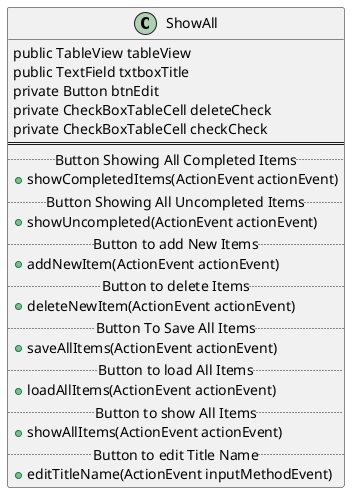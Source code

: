 @startuml
class ShowAll{
public TableView tableView
public TextField txtboxTitle
private Button btnEdit
private CheckBoxTableCell deleteCheck
private CheckBoxTableCell checkCheck
==
.. Button Showing All Completed Items ..
+ showCompletedItems(ActionEvent actionEvent)
.. Button Showing All Uncompleted Items ..
+ showUncompleted(ActionEvent actionEvent)
.. Button to add New Items ..
+ addNewItem(ActionEvent actionEvent)
.. Button to delete Items ..
+ deleteNewItem(ActionEvent actionEvent)
.. Button To Save All Items ..
+ saveAllItems(ActionEvent actionEvent)
.. Button to load All Items ..
+ loadAllItems(ActionEvent actionEvent)
.. Button to show All Items ..
+ showAllItems(ActionEvent actionEvent)
.. Button to edit Title Name ..
+ editTitleName(ActionEvent inputMethodEvent)
}

@enduml